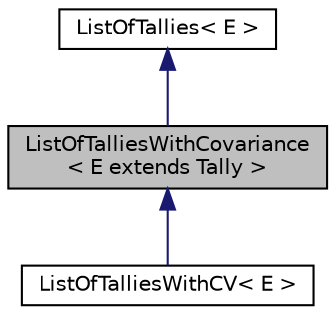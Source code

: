 digraph "ListOfTalliesWithCovariance&lt; E extends Tally &gt;"
{
 // INTERACTIVE_SVG=YES
  bgcolor="transparent";
  edge [fontname="Helvetica",fontsize="10",labelfontname="Helvetica",labelfontsize="10"];
  node [fontname="Helvetica",fontsize="10",shape=record];
  Node0 [label="ListOfTalliesWithCovariance\l\< E extends Tally \>",height=0.2,width=0.4,color="black", fillcolor="grey75", style="filled", fontcolor="black"];
  Node1 -> Node0 [dir="back",color="midnightblue",fontsize="10",style="solid",fontname="Helvetica"];
  Node1 [label="ListOfTallies\< E \>",height=0.2,width=0.4,color="black",URL="$db/d52/classumontreal_1_1ssj_1_1stat_1_1list_1_1ListOfTallies.html"];
  Node0 -> Node2 [dir="back",color="midnightblue",fontsize="10",style="solid",fontname="Helvetica"];
  Node2 [label="ListOfTalliesWithCV\< E \>",height=0.2,width=0.4,color="black",URL="$d3/dc4/classumontreal_1_1ssj_1_1stat_1_1list_1_1lincv_1_1ListOfTalliesWithCV.html",tooltip="Represents a list of tallies with control variables that inherits the functionalities of a list of ta..."];
}
